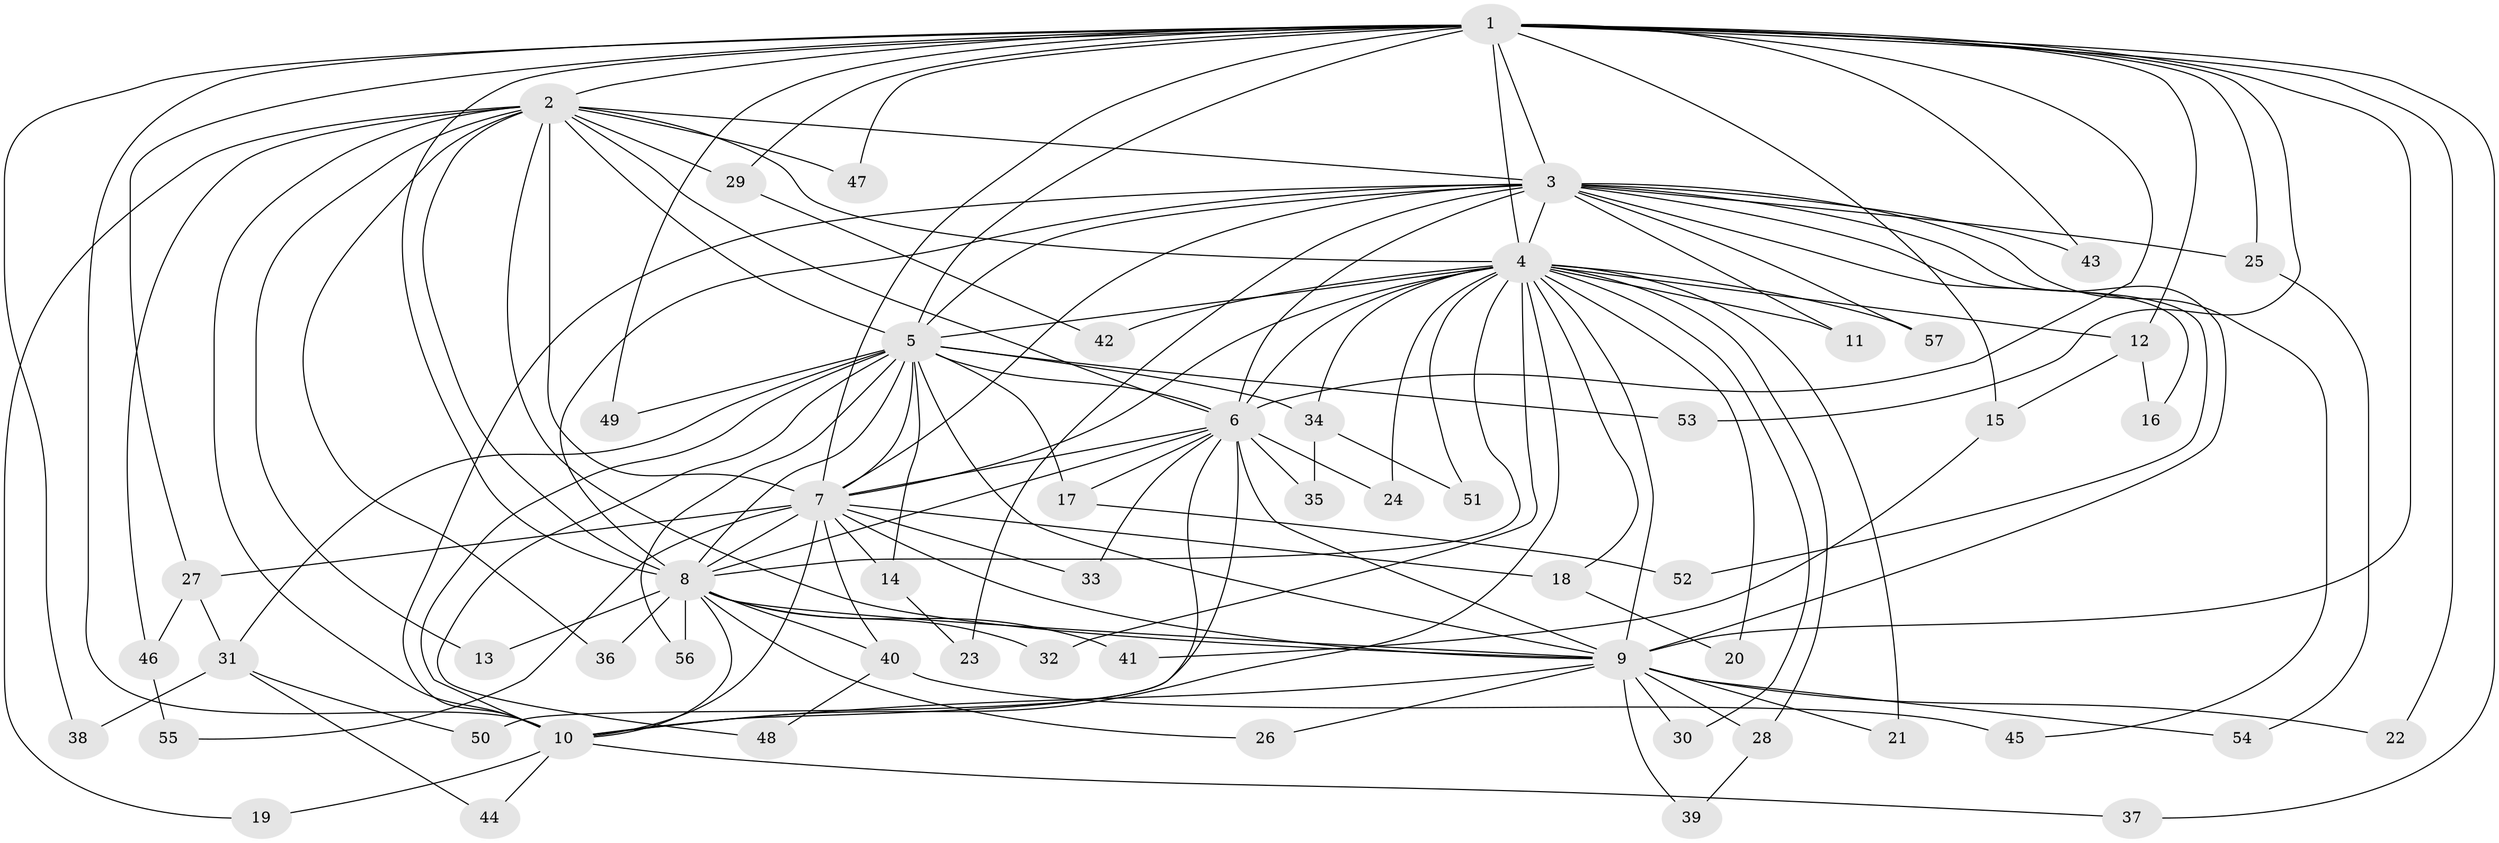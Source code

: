 // coarse degree distribution, {15: 0.045454545454545456, 9: 0.045454545454545456, 14: 0.045454545454545456, 10: 0.045454545454545456, 6: 0.09090909090909091, 8: 0.045454545454545456, 2: 0.36363636363636365, 1: 0.18181818181818182, 3: 0.09090909090909091, 4: 0.045454545454545456}
// Generated by graph-tools (version 1.1) at 2025/17/03/04/25 18:17:25]
// undirected, 57 vertices, 139 edges
graph export_dot {
graph [start="1"]
  node [color=gray90,style=filled];
  1;
  2;
  3;
  4;
  5;
  6;
  7;
  8;
  9;
  10;
  11;
  12;
  13;
  14;
  15;
  16;
  17;
  18;
  19;
  20;
  21;
  22;
  23;
  24;
  25;
  26;
  27;
  28;
  29;
  30;
  31;
  32;
  33;
  34;
  35;
  36;
  37;
  38;
  39;
  40;
  41;
  42;
  43;
  44;
  45;
  46;
  47;
  48;
  49;
  50;
  51;
  52;
  53;
  54;
  55;
  56;
  57;
  1 -- 2;
  1 -- 3;
  1 -- 4;
  1 -- 5;
  1 -- 6;
  1 -- 7;
  1 -- 8;
  1 -- 9;
  1 -- 10;
  1 -- 12;
  1 -- 15;
  1 -- 22;
  1 -- 25;
  1 -- 27;
  1 -- 29;
  1 -- 37;
  1 -- 38;
  1 -- 43;
  1 -- 47;
  1 -- 49;
  1 -- 53;
  2 -- 3;
  2 -- 4;
  2 -- 5;
  2 -- 6;
  2 -- 7;
  2 -- 8;
  2 -- 9;
  2 -- 10;
  2 -- 13;
  2 -- 19;
  2 -- 29;
  2 -- 36;
  2 -- 46;
  2 -- 47;
  3 -- 4;
  3 -- 5;
  3 -- 6;
  3 -- 7;
  3 -- 8;
  3 -- 9;
  3 -- 10;
  3 -- 11;
  3 -- 16;
  3 -- 23;
  3 -- 25;
  3 -- 43;
  3 -- 45;
  3 -- 52;
  3 -- 57;
  4 -- 5;
  4 -- 6;
  4 -- 7;
  4 -- 8;
  4 -- 9;
  4 -- 10;
  4 -- 11;
  4 -- 12;
  4 -- 18;
  4 -- 20;
  4 -- 21;
  4 -- 24;
  4 -- 28;
  4 -- 30;
  4 -- 32;
  4 -- 34;
  4 -- 42;
  4 -- 51;
  4 -- 57;
  5 -- 6;
  5 -- 7;
  5 -- 8;
  5 -- 9;
  5 -- 10;
  5 -- 14;
  5 -- 17;
  5 -- 31;
  5 -- 34;
  5 -- 48;
  5 -- 49;
  5 -- 53;
  5 -- 56;
  6 -- 7;
  6 -- 8;
  6 -- 9;
  6 -- 10;
  6 -- 17;
  6 -- 24;
  6 -- 33;
  6 -- 35;
  6 -- 50;
  7 -- 8;
  7 -- 9;
  7 -- 10;
  7 -- 14;
  7 -- 18;
  7 -- 27;
  7 -- 33;
  7 -- 40;
  7 -- 55;
  8 -- 9;
  8 -- 10;
  8 -- 13;
  8 -- 26;
  8 -- 32;
  8 -- 36;
  8 -- 40;
  8 -- 41;
  8 -- 56;
  9 -- 10;
  9 -- 21;
  9 -- 22;
  9 -- 26;
  9 -- 28;
  9 -- 30;
  9 -- 39;
  9 -- 54;
  10 -- 19;
  10 -- 37;
  10 -- 44;
  12 -- 15;
  12 -- 16;
  14 -- 23;
  15 -- 41;
  17 -- 52;
  18 -- 20;
  25 -- 54;
  27 -- 31;
  27 -- 46;
  28 -- 39;
  29 -- 42;
  31 -- 38;
  31 -- 44;
  31 -- 50;
  34 -- 35;
  34 -- 51;
  40 -- 45;
  40 -- 48;
  46 -- 55;
}
